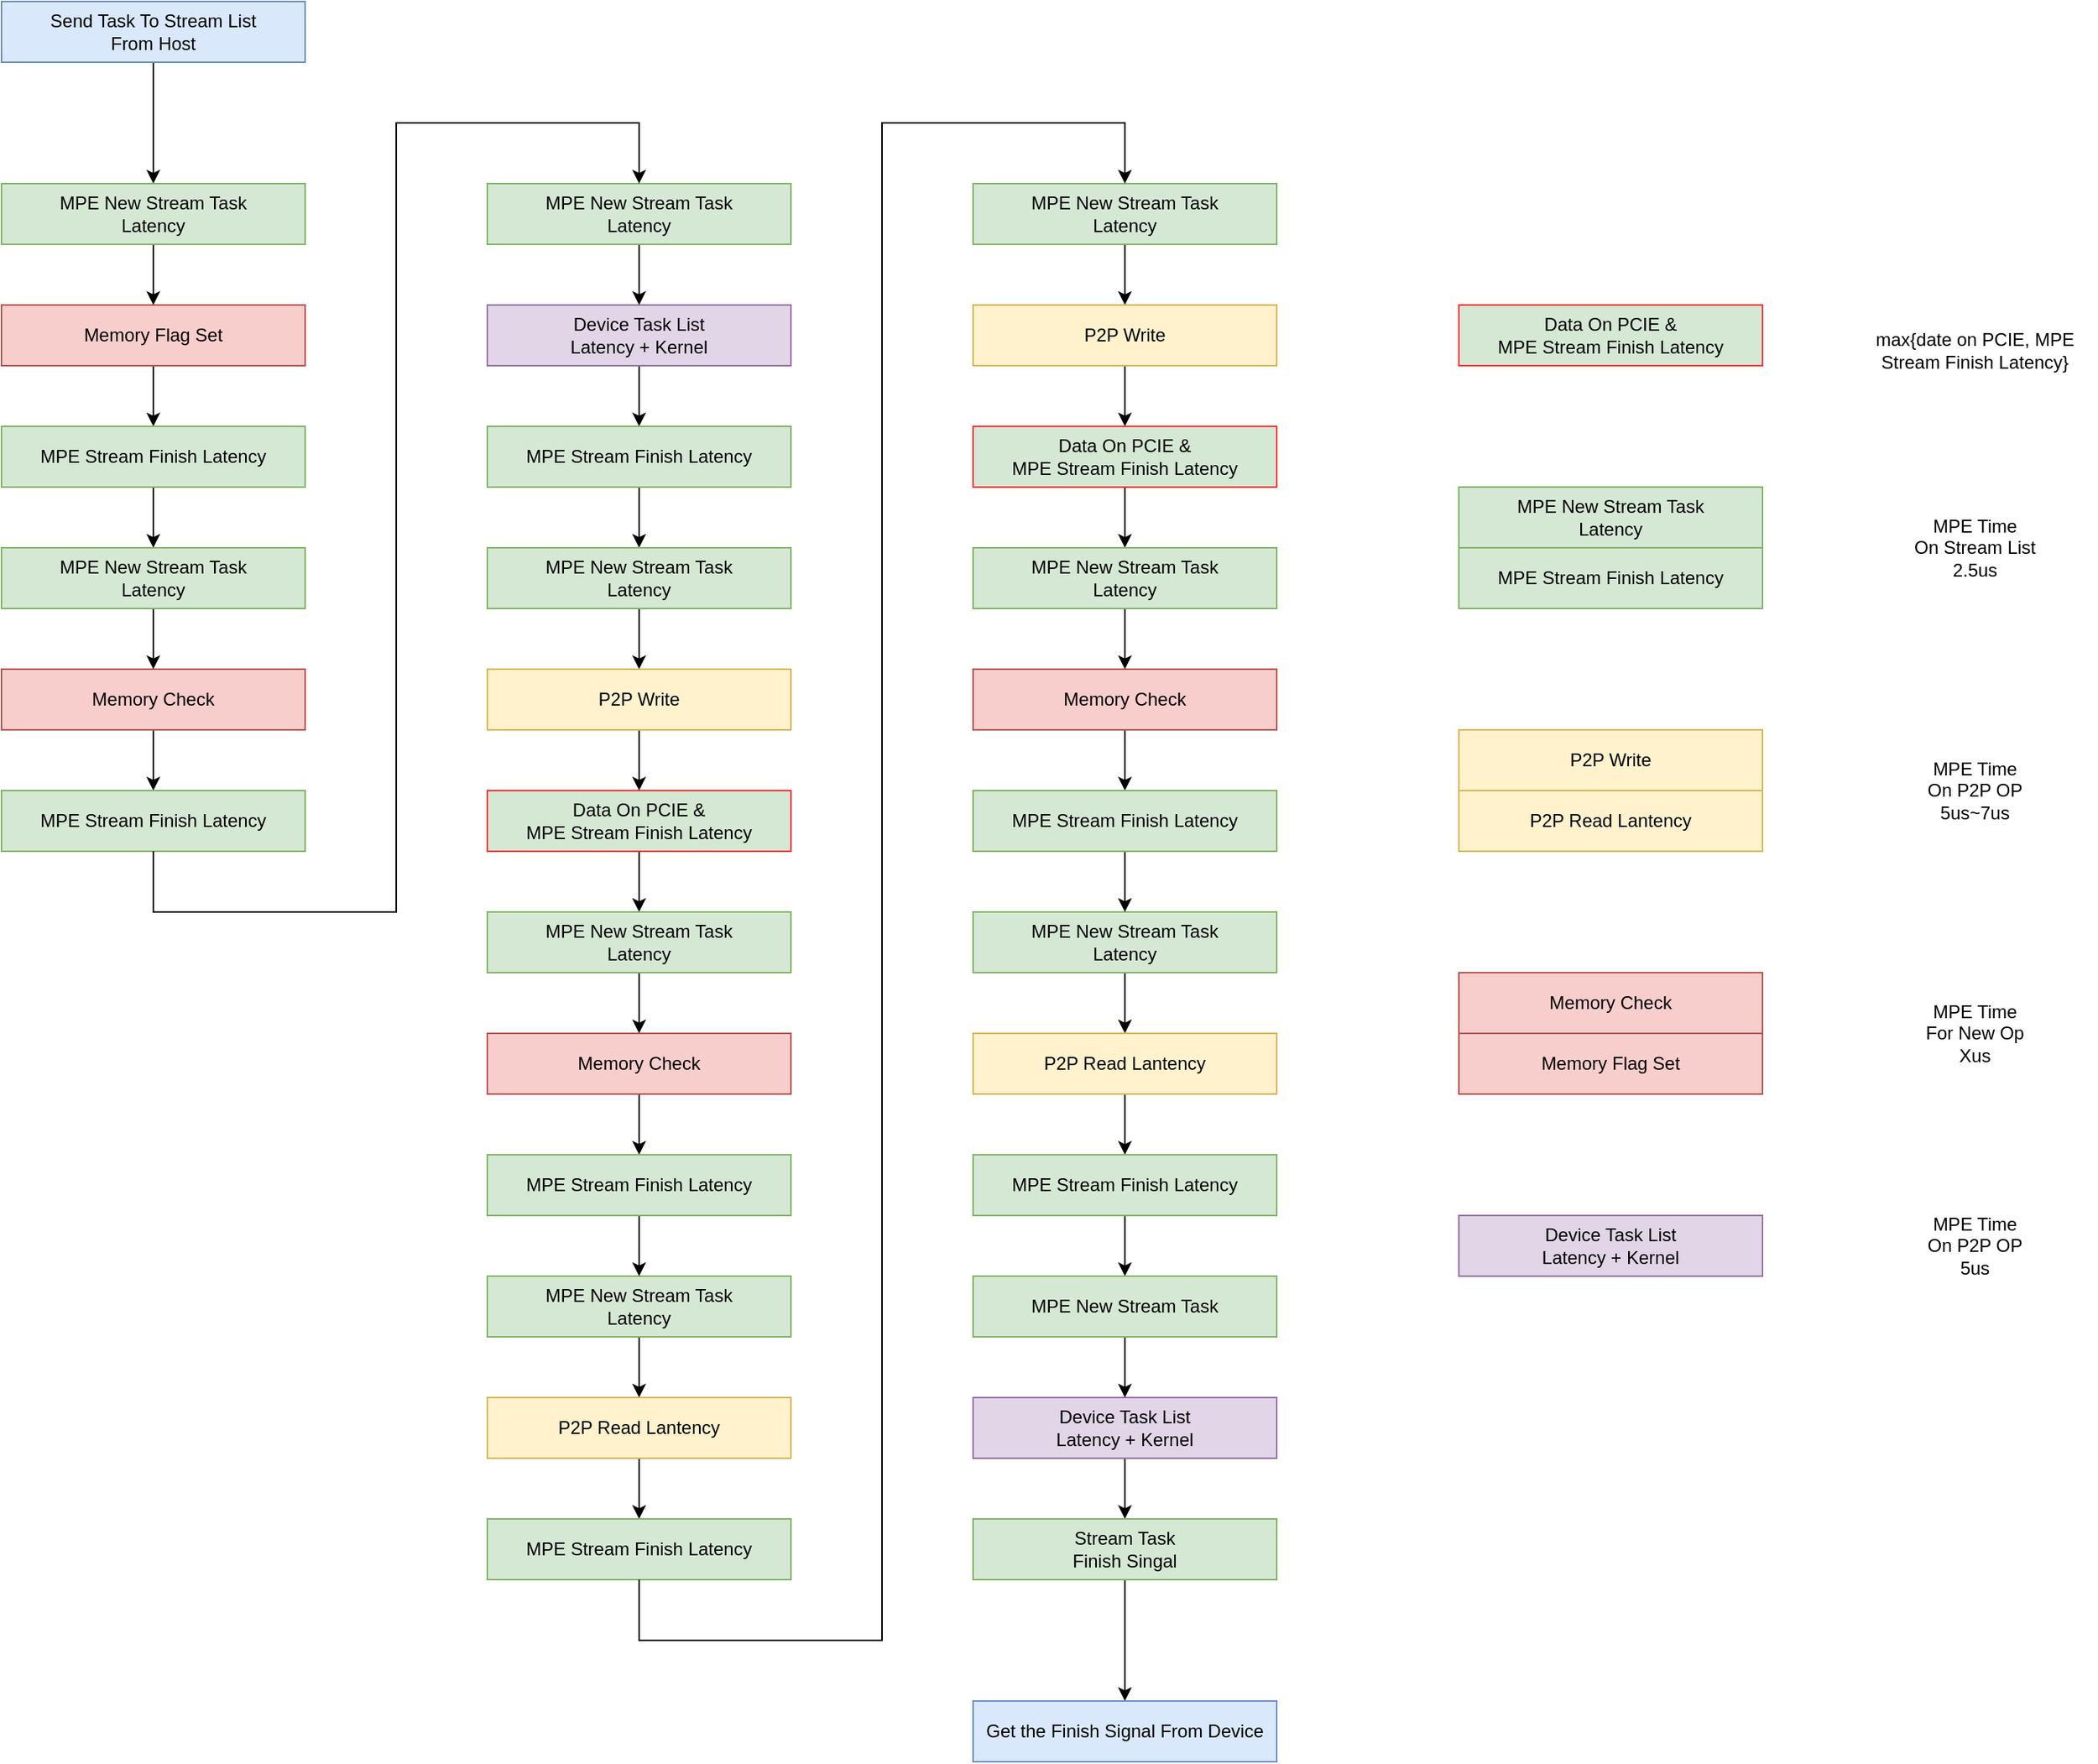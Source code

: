<mxfile version="21.3.8" type="github">
  <diagram name="Page-1" id="VB5cN_S-AMe07vz8CGvR">
    <mxGraphModel dx="3016" dy="1218" grid="1" gridSize="10" guides="1" tooltips="1" connect="1" arrows="1" fold="1" page="1" pageScale="1" pageWidth="850" pageHeight="1100" math="0" shadow="0">
      <root>
        <mxCell id="0" />
        <mxCell id="1" parent="0" />
        <mxCell id="DegDiDHXpYRWOmlaxZdc-3" value="" style="edgeStyle=orthogonalEdgeStyle;rounded=0;orthogonalLoop=1;jettySize=auto;html=1;" parent="1" source="DegDiDHXpYRWOmlaxZdc-1" target="DegDiDHXpYRWOmlaxZdc-2" edge="1">
          <mxGeometry relative="1" as="geometry" />
        </mxCell>
        <mxCell id="DegDiDHXpYRWOmlaxZdc-1" value="Device Task List&lt;br&gt;Latency + Kernel" style="rounded=0;whiteSpace=wrap;html=1;fillColor=#e1d5e7;strokeColor=#9673a6;" parent="1" vertex="1">
          <mxGeometry x="80" y="200" width="200" height="40" as="geometry" />
        </mxCell>
        <mxCell id="DegDiDHXpYRWOmlaxZdc-5" value="" style="edgeStyle=orthogonalEdgeStyle;rounded=0;orthogonalLoop=1;jettySize=auto;html=1;" parent="1" source="DegDiDHXpYRWOmlaxZdc-2" target="DegDiDHXpYRWOmlaxZdc-4" edge="1">
          <mxGeometry relative="1" as="geometry" />
        </mxCell>
        <mxCell id="DegDiDHXpYRWOmlaxZdc-2" value="MPE Stream Finish Latency" style="rounded=0;whiteSpace=wrap;html=1;fillColor=#d5e8d4;strokeColor=#82b366;" parent="1" vertex="1">
          <mxGeometry x="80" y="280" width="200" height="40" as="geometry" />
        </mxCell>
        <mxCell id="DegDiDHXpYRWOmlaxZdc-8" value="" style="edgeStyle=orthogonalEdgeStyle;rounded=0;orthogonalLoop=1;jettySize=auto;html=1;" parent="1" source="DegDiDHXpYRWOmlaxZdc-4" target="DegDiDHXpYRWOmlaxZdc-6" edge="1">
          <mxGeometry relative="1" as="geometry" />
        </mxCell>
        <mxCell id="DegDiDHXpYRWOmlaxZdc-4" value="MPE New Stream Task&lt;br style=&quot;border-color: var(--border-color);&quot;&gt;Latency" style="rounded=0;whiteSpace=wrap;html=1;fillColor=#d5e8d4;strokeColor=#82b366;" parent="1" vertex="1">
          <mxGeometry x="80" y="360" width="200" height="40" as="geometry" />
        </mxCell>
        <mxCell id="DegDiDHXpYRWOmlaxZdc-9" value="" style="edgeStyle=orthogonalEdgeStyle;rounded=0;orthogonalLoop=1;jettySize=auto;html=1;" parent="1" source="DegDiDHXpYRWOmlaxZdc-6" target="DegDiDHXpYRWOmlaxZdc-7" edge="1">
          <mxGeometry relative="1" as="geometry" />
        </mxCell>
        <mxCell id="DegDiDHXpYRWOmlaxZdc-6" value="P2P Write" style="rounded=0;whiteSpace=wrap;html=1;fillColor=#fff2cc;strokeColor=#d6b656;" parent="1" vertex="1">
          <mxGeometry x="80" y="440" width="200" height="40" as="geometry" />
        </mxCell>
        <mxCell id="DegDiDHXpYRWOmlaxZdc-13" value="" style="edgeStyle=orthogonalEdgeStyle;rounded=0;orthogonalLoop=1;jettySize=auto;html=1;" parent="1" source="DegDiDHXpYRWOmlaxZdc-7" target="DegDiDHXpYRWOmlaxZdc-12" edge="1">
          <mxGeometry relative="1" as="geometry" />
        </mxCell>
        <mxCell id="DegDiDHXpYRWOmlaxZdc-7" value="Data On PCIE &amp;amp; &lt;br&gt;MPE Stream Finish Latency" style="rounded=0;whiteSpace=wrap;html=1;fillColor=#d5e8d4;strokeColor=#FF3333;" parent="1" vertex="1">
          <mxGeometry x="80" y="520" width="200" height="40" as="geometry" />
        </mxCell>
        <mxCell id="DegDiDHXpYRWOmlaxZdc-17" value="" style="edgeStyle=orthogonalEdgeStyle;rounded=0;orthogonalLoop=1;jettySize=auto;html=1;" parent="1" source="DegDiDHXpYRWOmlaxZdc-10" target="DegDiDHXpYRWOmlaxZdc-16" edge="1">
          <mxGeometry relative="1" as="geometry" />
        </mxCell>
        <mxCell id="DegDiDHXpYRWOmlaxZdc-10" value="Memory Check" style="rounded=0;whiteSpace=wrap;html=1;fillColor=#f8cecc;strokeColor=#b85450;" parent="1" vertex="1">
          <mxGeometry x="80" y="680" width="200" height="40" as="geometry" />
        </mxCell>
        <mxCell id="DegDiDHXpYRWOmlaxZdc-19" value="" style="edgeStyle=orthogonalEdgeStyle;rounded=0;orthogonalLoop=1;jettySize=auto;html=1;" parent="1" source="DegDiDHXpYRWOmlaxZdc-11" target="DegDiDHXpYRWOmlaxZdc-15" edge="1">
          <mxGeometry relative="1" as="geometry" />
        </mxCell>
        <mxCell id="DegDiDHXpYRWOmlaxZdc-11" value="MPE New Stream Task&lt;br style=&quot;border-color: var(--border-color);&quot;&gt;Latency" style="rounded=0;whiteSpace=wrap;html=1;fillColor=#d5e8d4;strokeColor=#82b366;" parent="1" vertex="1">
          <mxGeometry x="80" y="840" width="200" height="40" as="geometry" />
        </mxCell>
        <mxCell id="DegDiDHXpYRWOmlaxZdc-14" value="" style="edgeStyle=orthogonalEdgeStyle;rounded=0;orthogonalLoop=1;jettySize=auto;html=1;" parent="1" source="DegDiDHXpYRWOmlaxZdc-12" target="DegDiDHXpYRWOmlaxZdc-10" edge="1">
          <mxGeometry relative="1" as="geometry" />
        </mxCell>
        <mxCell id="DegDiDHXpYRWOmlaxZdc-12" value="MPE New Stream Task&lt;br style=&quot;border-color: var(--border-color);&quot;&gt;Latency" style="rounded=0;whiteSpace=wrap;html=1;fillColor=#d5e8d4;strokeColor=#82b366;" parent="1" vertex="1">
          <mxGeometry x="80" y="600" width="200" height="40" as="geometry" />
        </mxCell>
        <mxCell id="DegDiDHXpYRWOmlaxZdc-24" value="" style="edgeStyle=orthogonalEdgeStyle;rounded=0;orthogonalLoop=1;jettySize=auto;html=1;" parent="1" source="DegDiDHXpYRWOmlaxZdc-15" target="DegDiDHXpYRWOmlaxZdc-22" edge="1">
          <mxGeometry relative="1" as="geometry" />
        </mxCell>
        <mxCell id="DegDiDHXpYRWOmlaxZdc-15" value="P2P Read Lantency" style="rounded=0;whiteSpace=wrap;html=1;fillColor=#fff2cc;strokeColor=#d6b656;" parent="1" vertex="1">
          <mxGeometry x="80" y="920" width="200" height="40" as="geometry" />
        </mxCell>
        <mxCell id="DegDiDHXpYRWOmlaxZdc-18" value="" style="edgeStyle=orthogonalEdgeStyle;rounded=0;orthogonalLoop=1;jettySize=auto;html=1;" parent="1" source="DegDiDHXpYRWOmlaxZdc-16" target="DegDiDHXpYRWOmlaxZdc-11" edge="1">
          <mxGeometry relative="1" as="geometry" />
        </mxCell>
        <mxCell id="DegDiDHXpYRWOmlaxZdc-16" value="MPE Stream Finish Latency" style="rounded=0;whiteSpace=wrap;html=1;fillColor=#d5e8d4;strokeColor=#82b366;" parent="1" vertex="1">
          <mxGeometry x="80" y="760" width="200" height="40" as="geometry" />
        </mxCell>
        <mxCell id="DegDiDHXpYRWOmlaxZdc-21" value="" style="edgeStyle=orthogonalEdgeStyle;rounded=0;orthogonalLoop=1;jettySize=auto;html=1;" parent="1" source="DegDiDHXpYRWOmlaxZdc-20" target="DegDiDHXpYRWOmlaxZdc-1" edge="1">
          <mxGeometry relative="1" as="geometry" />
        </mxCell>
        <mxCell id="DegDiDHXpYRWOmlaxZdc-20" value="MPE New Stream Task&lt;br style=&quot;border-color: var(--border-color);&quot;&gt;Latency" style="rounded=0;whiteSpace=wrap;html=1;fillColor=#d5e8d4;strokeColor=#82b366;" parent="1" vertex="1">
          <mxGeometry x="80" y="120" width="200" height="40" as="geometry" />
        </mxCell>
        <mxCell id="DegDiDHXpYRWOmlaxZdc-22" value="MPE Stream Finish Latency" style="rounded=0;whiteSpace=wrap;html=1;fillColor=#d5e8d4;strokeColor=#82b366;" parent="1" vertex="1">
          <mxGeometry x="80" y="1000" width="200" height="40" as="geometry" />
        </mxCell>
        <mxCell id="DegDiDHXpYRWOmlaxZdc-28" value="" style="edgeStyle=orthogonalEdgeStyle;rounded=0;orthogonalLoop=1;jettySize=auto;html=1;" parent="1" source="DegDiDHXpYRWOmlaxZdc-29" target="DegDiDHXpYRWOmlaxZdc-31" edge="1">
          <mxGeometry relative="1" as="geometry" />
        </mxCell>
        <mxCell id="DegDiDHXpYRWOmlaxZdc-29" value="MPE New Stream Task&lt;br style=&quot;border-color: var(--border-color);&quot;&gt;Latency" style="rounded=0;whiteSpace=wrap;html=1;fillColor=#d5e8d4;strokeColor=#82b366;" parent="1" vertex="1">
          <mxGeometry x="400" y="120" width="200" height="40" as="geometry" />
        </mxCell>
        <mxCell id="DegDiDHXpYRWOmlaxZdc-30" value="" style="edgeStyle=orthogonalEdgeStyle;rounded=0;orthogonalLoop=1;jettySize=auto;html=1;" parent="1" source="DegDiDHXpYRWOmlaxZdc-31" target="DegDiDHXpYRWOmlaxZdc-33" edge="1">
          <mxGeometry relative="1" as="geometry" />
        </mxCell>
        <mxCell id="DegDiDHXpYRWOmlaxZdc-31" value="P2P Write" style="rounded=0;whiteSpace=wrap;html=1;fillColor=#fff2cc;strokeColor=#d6b656;" parent="1" vertex="1">
          <mxGeometry x="400" y="200" width="200" height="40" as="geometry" />
        </mxCell>
        <mxCell id="DegDiDHXpYRWOmlaxZdc-32" value="" style="edgeStyle=orthogonalEdgeStyle;rounded=0;orthogonalLoop=1;jettySize=auto;html=1;" parent="1" source="DegDiDHXpYRWOmlaxZdc-33" target="DegDiDHXpYRWOmlaxZdc-39" edge="1">
          <mxGeometry relative="1" as="geometry" />
        </mxCell>
        <mxCell id="DegDiDHXpYRWOmlaxZdc-33" value="Data On PCIE &amp;amp; &lt;br&gt;MPE Stream Finish Latency" style="rounded=0;whiteSpace=wrap;html=1;fillColor=#d5e8d4;strokeColor=#FF3333;" parent="1" vertex="1">
          <mxGeometry x="400" y="280" width="200" height="40" as="geometry" />
        </mxCell>
        <mxCell id="DegDiDHXpYRWOmlaxZdc-34" value="" style="edgeStyle=orthogonalEdgeStyle;rounded=0;orthogonalLoop=1;jettySize=auto;html=1;" parent="1" source="DegDiDHXpYRWOmlaxZdc-35" target="DegDiDHXpYRWOmlaxZdc-43" edge="1">
          <mxGeometry relative="1" as="geometry" />
        </mxCell>
        <mxCell id="DegDiDHXpYRWOmlaxZdc-35" value="Memory Check" style="rounded=0;whiteSpace=wrap;html=1;fillColor=#f8cecc;strokeColor=#b85450;" parent="1" vertex="1">
          <mxGeometry x="400" y="440" width="200" height="40" as="geometry" />
        </mxCell>
        <mxCell id="DegDiDHXpYRWOmlaxZdc-36" value="" style="edgeStyle=orthogonalEdgeStyle;rounded=0;orthogonalLoop=1;jettySize=auto;html=1;" parent="1" source="DegDiDHXpYRWOmlaxZdc-37" target="DegDiDHXpYRWOmlaxZdc-41" edge="1">
          <mxGeometry relative="1" as="geometry" />
        </mxCell>
        <mxCell id="DegDiDHXpYRWOmlaxZdc-37" value="MPE New Stream Task&lt;br style=&quot;border-color: var(--border-color);&quot;&gt;Latency" style="rounded=0;whiteSpace=wrap;html=1;fillColor=#d5e8d4;strokeColor=#82b366;" parent="1" vertex="1">
          <mxGeometry x="400" y="600" width="200" height="40" as="geometry" />
        </mxCell>
        <mxCell id="DegDiDHXpYRWOmlaxZdc-38" value="" style="edgeStyle=orthogonalEdgeStyle;rounded=0;orthogonalLoop=1;jettySize=auto;html=1;" parent="1" source="DegDiDHXpYRWOmlaxZdc-39" target="DegDiDHXpYRWOmlaxZdc-35" edge="1">
          <mxGeometry relative="1" as="geometry" />
        </mxCell>
        <mxCell id="DegDiDHXpYRWOmlaxZdc-39" value="MPE New Stream Task&lt;br style=&quot;border-color: var(--border-color);&quot;&gt;Latency" style="rounded=0;whiteSpace=wrap;html=1;fillColor=#d5e8d4;strokeColor=#82b366;" parent="1" vertex="1">
          <mxGeometry x="400" y="360" width="200" height="40" as="geometry" />
        </mxCell>
        <mxCell id="DegDiDHXpYRWOmlaxZdc-40" value="" style="edgeStyle=orthogonalEdgeStyle;rounded=0;orthogonalLoop=1;jettySize=auto;html=1;" parent="1" source="DegDiDHXpYRWOmlaxZdc-41" target="DegDiDHXpYRWOmlaxZdc-44" edge="1">
          <mxGeometry relative="1" as="geometry" />
        </mxCell>
        <mxCell id="DegDiDHXpYRWOmlaxZdc-41" value="P2P Read Lantency" style="rounded=0;whiteSpace=wrap;html=1;fillColor=#fff2cc;strokeColor=#d6b656;" parent="1" vertex="1">
          <mxGeometry x="400" y="680" width="200" height="40" as="geometry" />
        </mxCell>
        <mxCell id="DegDiDHXpYRWOmlaxZdc-42" value="" style="edgeStyle=orthogonalEdgeStyle;rounded=0;orthogonalLoop=1;jettySize=auto;html=1;" parent="1" source="DegDiDHXpYRWOmlaxZdc-43" target="DegDiDHXpYRWOmlaxZdc-37" edge="1">
          <mxGeometry relative="1" as="geometry" />
        </mxCell>
        <mxCell id="DegDiDHXpYRWOmlaxZdc-43" value="MPE Stream Finish Latency" style="rounded=0;whiteSpace=wrap;html=1;fillColor=#d5e8d4;strokeColor=#82b366;" parent="1" vertex="1">
          <mxGeometry x="400" y="520" width="200" height="40" as="geometry" />
        </mxCell>
        <mxCell id="DegDiDHXpYRWOmlaxZdc-57" value="" style="edgeStyle=orthogonalEdgeStyle;rounded=0;orthogonalLoop=1;jettySize=auto;html=1;" parent="1" source="DegDiDHXpYRWOmlaxZdc-44" target="DegDiDHXpYRWOmlaxZdc-51" edge="1">
          <mxGeometry relative="1" as="geometry" />
        </mxCell>
        <mxCell id="DegDiDHXpYRWOmlaxZdc-44" value="MPE Stream Finish Latency" style="rounded=0;whiteSpace=wrap;html=1;fillColor=#d5e8d4;strokeColor=#82b366;" parent="1" vertex="1">
          <mxGeometry x="400" y="760" width="200" height="40" as="geometry" />
        </mxCell>
        <mxCell id="DegDiDHXpYRWOmlaxZdc-45" value="" style="edgeStyle=orthogonalEdgeStyle;rounded=0;orthogonalLoop=1;jettySize=auto;html=1;" parent="1" source="DegDiDHXpYRWOmlaxZdc-46" target="DegDiDHXpYRWOmlaxZdc-48" edge="1">
          <mxGeometry relative="1" as="geometry" />
        </mxCell>
        <mxCell id="DegDiDHXpYRWOmlaxZdc-46" value="Device Task List&lt;br&gt;Latency + Kernel" style="rounded=0;whiteSpace=wrap;html=1;fillColor=#e1d5e7;strokeColor=#9673a6;" parent="1" vertex="1">
          <mxGeometry x="400" y="920" width="200" height="40" as="geometry" />
        </mxCell>
        <mxCell id="DegDiDHXpYRWOmlaxZdc-55" value="" style="edgeStyle=orthogonalEdgeStyle;rounded=0;orthogonalLoop=1;jettySize=auto;html=1;" parent="1" source="DegDiDHXpYRWOmlaxZdc-48" target="DegDiDHXpYRWOmlaxZdc-53" edge="1">
          <mxGeometry relative="1" as="geometry" />
        </mxCell>
        <mxCell id="DegDiDHXpYRWOmlaxZdc-48" value="Stream Task &lt;br&gt;Finish Singal" style="rounded=0;whiteSpace=wrap;html=1;fillColor=#d5e8d4;strokeColor=#82b366;" parent="1" vertex="1">
          <mxGeometry x="400" y="1000" width="200" height="40" as="geometry" />
        </mxCell>
        <mxCell id="DegDiDHXpYRWOmlaxZdc-50" value="" style="edgeStyle=orthogonalEdgeStyle;rounded=0;orthogonalLoop=1;jettySize=auto;html=1;" parent="1" source="DegDiDHXpYRWOmlaxZdc-51" target="DegDiDHXpYRWOmlaxZdc-46" edge="1">
          <mxGeometry relative="1" as="geometry" />
        </mxCell>
        <mxCell id="DegDiDHXpYRWOmlaxZdc-51" value="MPE New Stream Task" style="rounded=0;whiteSpace=wrap;html=1;fillColor=#d5e8d4;strokeColor=#82b366;" parent="1" vertex="1">
          <mxGeometry x="400" y="840" width="200" height="40" as="geometry" />
        </mxCell>
        <mxCell id="UWGrNj0p_6O4MV1hpWf9-7" value="" style="edgeStyle=orthogonalEdgeStyle;rounded=0;orthogonalLoop=1;jettySize=auto;html=1;" edge="1" parent="1" source="DegDiDHXpYRWOmlaxZdc-52" target="UWGrNj0p_6O4MV1hpWf9-2">
          <mxGeometry relative="1" as="geometry" />
        </mxCell>
        <mxCell id="DegDiDHXpYRWOmlaxZdc-52" value="Send Task To Stream List&lt;br&gt;From Host" style="rounded=0;whiteSpace=wrap;html=1;fillColor=#dae8fc;strokeColor=#6c8ebf;" parent="1" vertex="1">
          <mxGeometry x="-240" width="200" height="40" as="geometry" />
        </mxCell>
        <mxCell id="DegDiDHXpYRWOmlaxZdc-53" value="Get the Finish Signal From Device" style="rounded=0;whiteSpace=wrap;html=1;fillColor=#dae8fc;strokeColor=#6c8ebf;" parent="1" vertex="1">
          <mxGeometry x="400" y="1120" width="200" height="40" as="geometry" />
        </mxCell>
        <mxCell id="DegDiDHXpYRWOmlaxZdc-56" value="" style="endArrow=classic;html=1;rounded=0;exitX=0.5;exitY=1;exitDx=0;exitDy=0;entryX=0.5;entryY=0;entryDx=0;entryDy=0;" parent="1" source="DegDiDHXpYRWOmlaxZdc-22" target="DegDiDHXpYRWOmlaxZdc-29" edge="1">
          <mxGeometry width="50" height="50" relative="1" as="geometry">
            <mxPoint x="390" y="740" as="sourcePoint" />
            <mxPoint x="360" y="260" as="targetPoint" />
            <Array as="points">
              <mxPoint x="180" y="1080" />
              <mxPoint x="340" y="1080" />
              <mxPoint x="340" y="80" />
              <mxPoint x="500" y="80" />
            </Array>
          </mxGeometry>
        </mxCell>
        <mxCell id="DegDiDHXpYRWOmlaxZdc-58" value="Data On PCIE &amp;amp; &lt;br&gt;MPE Stream Finish Latency" style="rounded=0;whiteSpace=wrap;html=1;fillColor=#d5e8d4;strokeColor=#FF3333;" parent="1" vertex="1">
          <mxGeometry x="720" y="200" width="200" height="40" as="geometry" />
        </mxCell>
        <mxCell id="DegDiDHXpYRWOmlaxZdc-60" value="max{date on PCIE, MPE Stream Finish Latency}" style="text;html=1;strokeColor=none;fillColor=none;align=center;verticalAlign=middle;whiteSpace=wrap;rounded=0;" parent="1" vertex="1">
          <mxGeometry x="980" y="200" width="160" height="60" as="geometry" />
        </mxCell>
        <mxCell id="DegDiDHXpYRWOmlaxZdc-61" value="MPE New Stream Task&lt;br style=&quot;border-color: var(--border-color);&quot;&gt;Latency" style="rounded=0;whiteSpace=wrap;html=1;fillColor=#d5e8d4;strokeColor=#82b366;" parent="1" vertex="1">
          <mxGeometry x="720" y="320" width="200" height="40" as="geometry" />
        </mxCell>
        <mxCell id="DegDiDHXpYRWOmlaxZdc-62" value="MPE Time &lt;br&gt;On Stream List&lt;br&gt;2.5us" style="text;html=1;strokeColor=none;fillColor=none;align=center;verticalAlign=middle;whiteSpace=wrap;rounded=0;" parent="1" vertex="1">
          <mxGeometry x="1000" y="340" width="120" height="40" as="geometry" />
        </mxCell>
        <mxCell id="DegDiDHXpYRWOmlaxZdc-63" value="MPE Stream Finish Latency" style="rounded=0;whiteSpace=wrap;html=1;fillColor=#d5e8d4;strokeColor=#82b366;" parent="1" vertex="1">
          <mxGeometry x="720" y="360" width="200" height="40" as="geometry" />
        </mxCell>
        <mxCell id="DegDiDHXpYRWOmlaxZdc-64" value="P2P Write" style="rounded=0;whiteSpace=wrap;html=1;fillColor=#fff2cc;strokeColor=#d6b656;" parent="1" vertex="1">
          <mxGeometry x="720" y="480" width="200" height="40" as="geometry" />
        </mxCell>
        <mxCell id="DegDiDHXpYRWOmlaxZdc-65" value="MPE Time &lt;br&gt;On P2P OP&lt;br&gt;5us~7us" style="text;html=1;strokeColor=none;fillColor=none;align=center;verticalAlign=middle;whiteSpace=wrap;rounded=0;" parent="1" vertex="1">
          <mxGeometry x="1000" y="500" width="120" height="40" as="geometry" />
        </mxCell>
        <mxCell id="DegDiDHXpYRWOmlaxZdc-66" value="Memory Check" style="rounded=0;whiteSpace=wrap;html=1;fillColor=#f8cecc;strokeColor=#b85450;" parent="1" vertex="1">
          <mxGeometry x="720" y="640" width="200" height="40" as="geometry" />
        </mxCell>
        <mxCell id="DegDiDHXpYRWOmlaxZdc-67" value="MPE Time &lt;br&gt;For New Op&lt;br&gt;Xus" style="text;html=1;strokeColor=none;fillColor=none;align=center;verticalAlign=middle;whiteSpace=wrap;rounded=0;" parent="1" vertex="1">
          <mxGeometry x="1000" y="660" width="120" height="40" as="geometry" />
        </mxCell>
        <mxCell id="DegDiDHXpYRWOmlaxZdc-69" value="MPE Time &lt;br&gt;On P2P OP &lt;br&gt;5us" style="text;html=1;strokeColor=none;fillColor=none;align=center;verticalAlign=middle;whiteSpace=wrap;rounded=0;" parent="1" vertex="1">
          <mxGeometry x="1000" y="800" width="120" height="40" as="geometry" />
        </mxCell>
        <mxCell id="DegDiDHXpYRWOmlaxZdc-71" value="P2P Read Lantency" style="rounded=0;whiteSpace=wrap;html=1;fillColor=#fff2cc;strokeColor=#d6b656;" parent="1" vertex="1">
          <mxGeometry x="720" y="520" width="200" height="40" as="geometry" />
        </mxCell>
        <mxCell id="DegDiDHXpYRWOmlaxZdc-73" value="Device Task List&lt;br&gt;Latency + Kernel" style="rounded=0;whiteSpace=wrap;html=1;fillColor=#e1d5e7;strokeColor=#9673a6;" parent="1" vertex="1">
          <mxGeometry x="720" y="800" width="200" height="40" as="geometry" />
        </mxCell>
        <mxCell id="UWGrNj0p_6O4MV1hpWf9-9" value="" style="edgeStyle=orthogonalEdgeStyle;rounded=0;orthogonalLoop=1;jettySize=auto;html=1;" edge="1" parent="1" source="UWGrNj0p_6O4MV1hpWf9-1" target="UWGrNj0p_6O4MV1hpWf9-3">
          <mxGeometry relative="1" as="geometry" />
        </mxCell>
        <mxCell id="UWGrNj0p_6O4MV1hpWf9-1" value="Memory Flag Set" style="rounded=0;whiteSpace=wrap;html=1;fillColor=#f8cecc;strokeColor=#b85450;" vertex="1" parent="1">
          <mxGeometry x="-240" y="200" width="200" height="40" as="geometry" />
        </mxCell>
        <mxCell id="UWGrNj0p_6O4MV1hpWf9-8" value="" style="edgeStyle=orthogonalEdgeStyle;rounded=0;orthogonalLoop=1;jettySize=auto;html=1;" edge="1" parent="1" source="UWGrNj0p_6O4MV1hpWf9-2" target="UWGrNj0p_6O4MV1hpWf9-1">
          <mxGeometry relative="1" as="geometry" />
        </mxCell>
        <mxCell id="UWGrNj0p_6O4MV1hpWf9-2" value="MPE New Stream Task&lt;br style=&quot;border-color: var(--border-color);&quot;&gt;Latency" style="rounded=0;whiteSpace=wrap;html=1;fillColor=#d5e8d4;strokeColor=#82b366;" vertex="1" parent="1">
          <mxGeometry x="-240" y="120" width="200" height="40" as="geometry" />
        </mxCell>
        <mxCell id="UWGrNj0p_6O4MV1hpWf9-10" value="" style="edgeStyle=orthogonalEdgeStyle;rounded=0;orthogonalLoop=1;jettySize=auto;html=1;" edge="1" parent="1" source="UWGrNj0p_6O4MV1hpWf9-3" target="UWGrNj0p_6O4MV1hpWf9-5">
          <mxGeometry relative="1" as="geometry" />
        </mxCell>
        <mxCell id="UWGrNj0p_6O4MV1hpWf9-3" value="MPE Stream Finish Latency" style="rounded=0;whiteSpace=wrap;html=1;fillColor=#d5e8d4;strokeColor=#82b366;" vertex="1" parent="1">
          <mxGeometry x="-240" y="280" width="200" height="40" as="geometry" />
        </mxCell>
        <mxCell id="UWGrNj0p_6O4MV1hpWf9-12" value="" style="edgeStyle=orthogonalEdgeStyle;rounded=0;orthogonalLoop=1;jettySize=auto;html=1;" edge="1" parent="1" source="UWGrNj0p_6O4MV1hpWf9-4" target="UWGrNj0p_6O4MV1hpWf9-6">
          <mxGeometry relative="1" as="geometry" />
        </mxCell>
        <mxCell id="UWGrNj0p_6O4MV1hpWf9-4" value="Memory Check" style="rounded=0;whiteSpace=wrap;html=1;fillColor=#f8cecc;strokeColor=#b85450;" vertex="1" parent="1">
          <mxGeometry x="-240" y="440" width="200" height="40" as="geometry" />
        </mxCell>
        <mxCell id="UWGrNj0p_6O4MV1hpWf9-11" value="" style="edgeStyle=orthogonalEdgeStyle;rounded=0;orthogonalLoop=1;jettySize=auto;html=1;" edge="1" parent="1" source="UWGrNj0p_6O4MV1hpWf9-5" target="UWGrNj0p_6O4MV1hpWf9-4">
          <mxGeometry relative="1" as="geometry" />
        </mxCell>
        <mxCell id="UWGrNj0p_6O4MV1hpWf9-5" value="MPE New Stream Task&lt;br style=&quot;border-color: var(--border-color);&quot;&gt;Latency" style="rounded=0;whiteSpace=wrap;html=1;fillColor=#d5e8d4;strokeColor=#82b366;" vertex="1" parent="1">
          <mxGeometry x="-240" y="360" width="200" height="40" as="geometry" />
        </mxCell>
        <mxCell id="UWGrNj0p_6O4MV1hpWf9-6" value="MPE Stream Finish Latency" style="rounded=0;whiteSpace=wrap;html=1;fillColor=#d5e8d4;strokeColor=#82b366;" vertex="1" parent="1">
          <mxGeometry x="-240" y="520" width="200" height="40" as="geometry" />
        </mxCell>
        <mxCell id="UWGrNj0p_6O4MV1hpWf9-13" value="" style="endArrow=classic;html=1;rounded=0;exitX=0.5;exitY=1;exitDx=0;exitDy=0;entryX=0.5;entryY=0;entryDx=0;entryDy=0;" edge="1" parent="1" source="UWGrNj0p_6O4MV1hpWf9-6" target="DegDiDHXpYRWOmlaxZdc-20">
          <mxGeometry width="50" height="50" relative="1" as="geometry">
            <mxPoint x="360" y="320" as="sourcePoint" />
            <mxPoint x="410" y="270" as="targetPoint" />
            <Array as="points">
              <mxPoint x="-140" y="600" />
              <mxPoint x="20" y="600" />
              <mxPoint x="20" y="80" />
              <mxPoint x="180" y="80" />
            </Array>
          </mxGeometry>
        </mxCell>
        <mxCell id="UWGrNj0p_6O4MV1hpWf9-14" value="Memory Flag Set" style="rounded=0;whiteSpace=wrap;html=1;fillColor=#f8cecc;strokeColor=#b85450;" vertex="1" parent="1">
          <mxGeometry x="720" y="680" width="200" height="40" as="geometry" />
        </mxCell>
      </root>
    </mxGraphModel>
  </diagram>
</mxfile>
